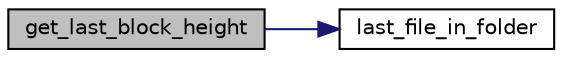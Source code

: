 digraph "get_last_block_height"
{
 // LATEX_PDF_SIZE
  edge [fontname="Helvetica",fontsize="10",labelfontname="Helvetica",labelfontsize="10"];
  node [fontname="Helvetica",fontsize="10",shape=record];
  rankdir="LR";
  Node1 [label="get_last_block_height",height=0.2,width=0.4,color="black", fillcolor="grey75", style="filled", fontcolor="black",tooltip="Get the last block height."];
  Node1 -> Node2 [color="midnightblue",fontsize="10",style="solid",fontname="Helvetica"];
  Node2 [label="last_file_in_folder",height=0.2,width=0.4,color="black", fillcolor="white", style="filled",URL="$files_8h.html#af7f19b3a3e64c414589ae92109adda1e",tooltip="Return the last file (reverse alphabetical order) of a folder path."];
}
